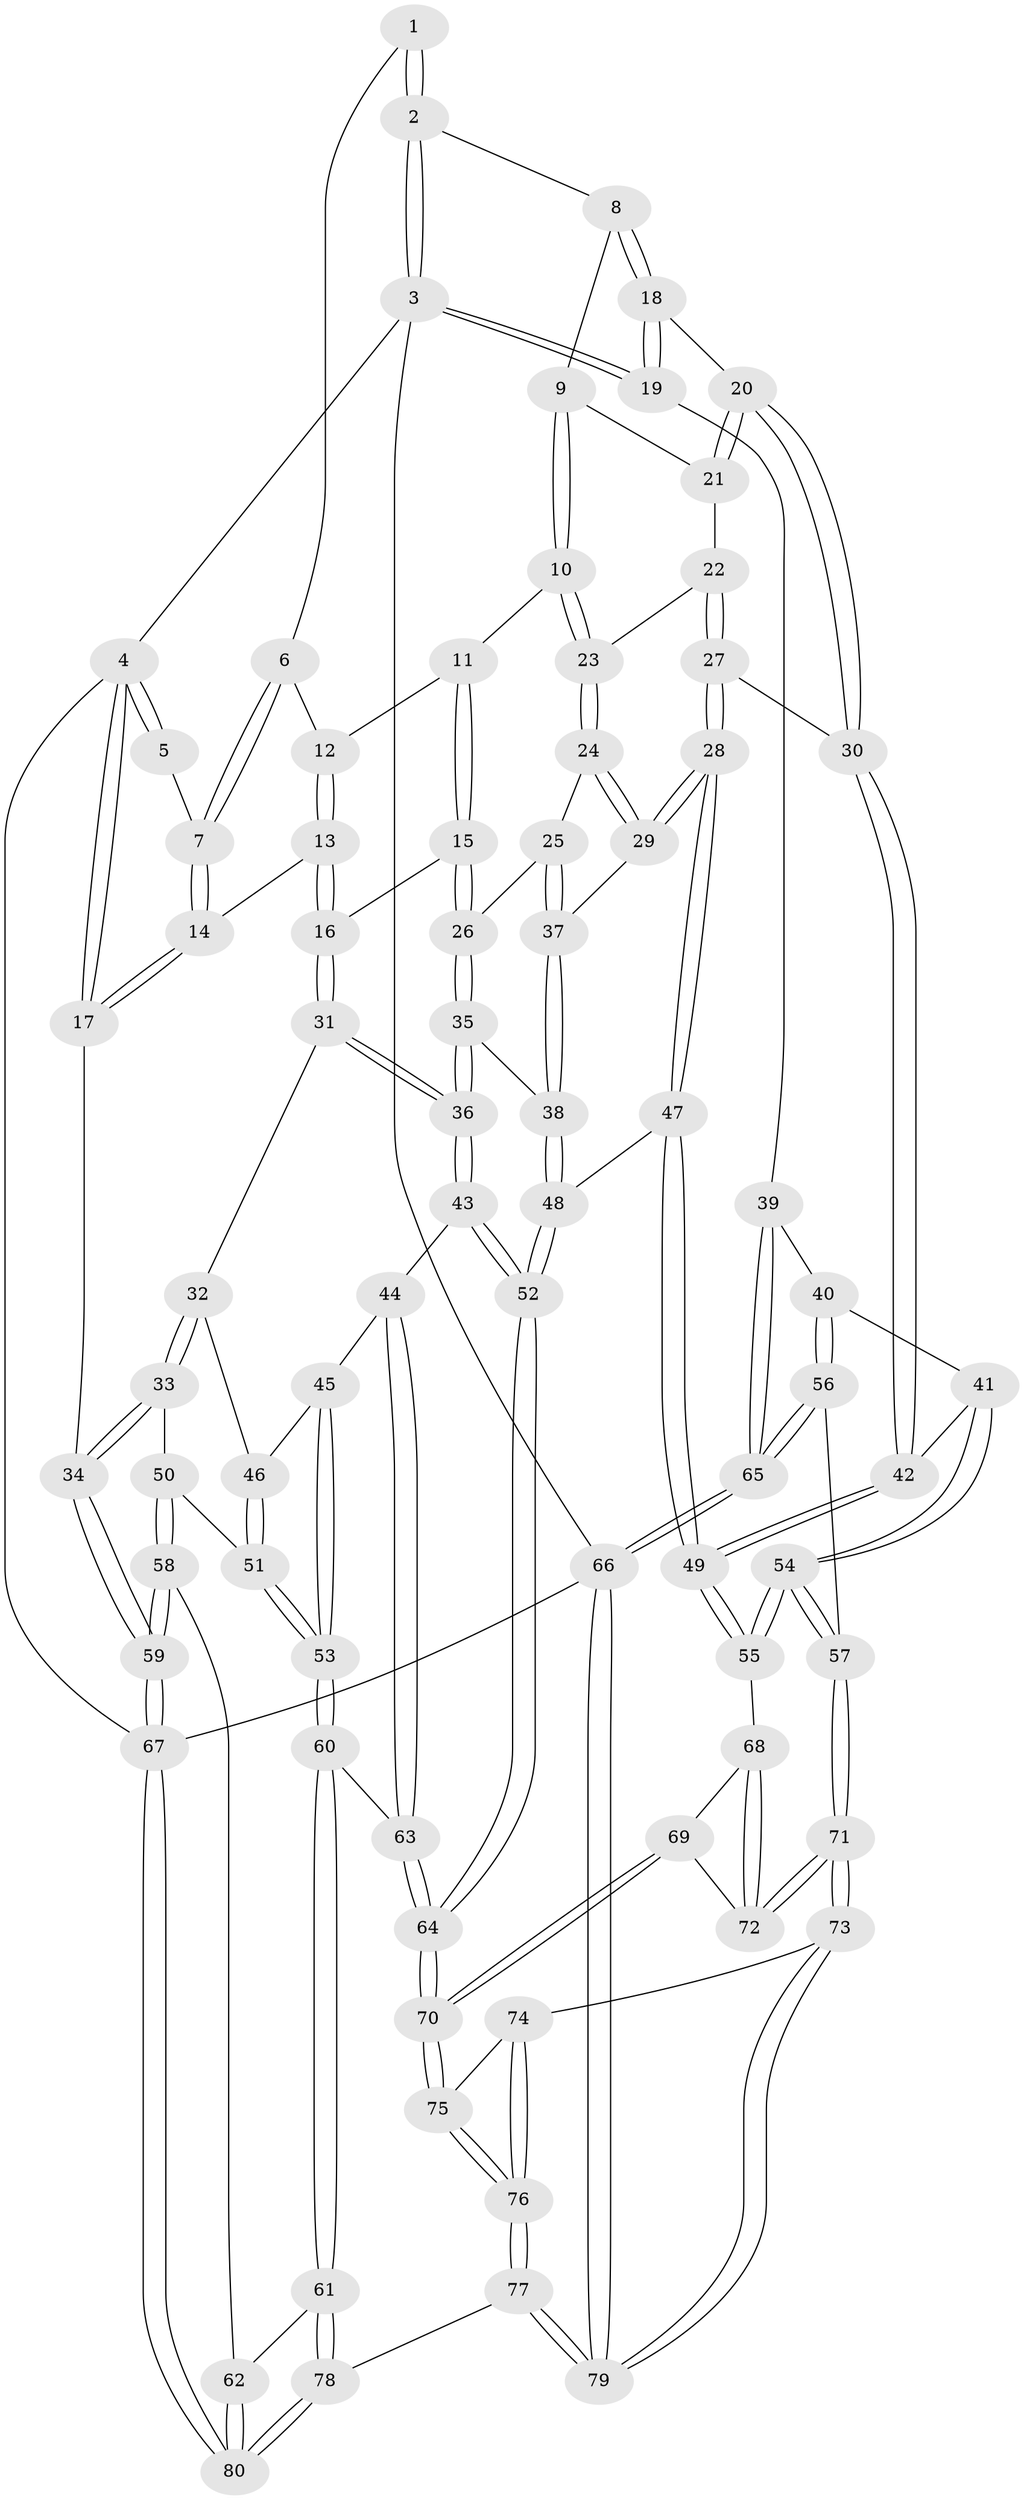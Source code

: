 // Generated by graph-tools (version 1.1) at 2025/03/03/09/25 03:03:18]
// undirected, 80 vertices, 197 edges
graph export_dot {
graph [start="1"]
  node [color=gray90,style=filled];
  1 [pos="+0.5176324043335793+0"];
  2 [pos="+0.6218271538054708+0"];
  3 [pos="+1+0"];
  4 [pos="+0+0"];
  5 [pos="+0.15972615104744792+0"];
  6 [pos="+0.22671837615356008+0.12833882173103986"];
  7 [pos="+0.1172560036006791+0.1371117615628332"];
  8 [pos="+0.6230107122219021+0"];
  9 [pos="+0.6225479312642649+0"];
  10 [pos="+0.5578263223326242+0.12240381837601698"];
  11 [pos="+0.3311811025014694+0.21497014470876633"];
  12 [pos="+0.2962278469298343+0.20864617707997857"];
  13 [pos="+0.2348925797789711+0.3100225051180971"];
  14 [pos="+0.04321862694778305+0.20194038944092138"];
  15 [pos="+0.34794245300798865+0.32301062006387476"];
  16 [pos="+0.24358922610838574+0.3259698416653288"];
  17 [pos="+0+0.2877165515409451"];
  18 [pos="+1+0.2577074140481584"];
  19 [pos="+1+0.26418347344772025"];
  20 [pos="+0.9028986975347962+0.29702331984023234"];
  21 [pos="+0.8126391859211092+0.2371134726786639"];
  22 [pos="+0.7370387282157136+0.3334607331835595"];
  23 [pos="+0.5550611135224208+0.18962755250419455"];
  24 [pos="+0.5436313727628942+0.23654906893728822"];
  25 [pos="+0.41419725919571115+0.32844624229435954"];
  26 [pos="+0.3849223660336926+0.3452121243813796"];
  27 [pos="+0.7434484595622709+0.3984575852092883"];
  28 [pos="+0.6551397951559382+0.44314174273778595"];
  29 [pos="+0.5703912002996511+0.35664436949774897"];
  30 [pos="+0.8376543601462272+0.42104046327936356"];
  31 [pos="+0.2296676259446962+0.40743946819318605"];
  32 [pos="+0.22581079120172065+0.40939682077108064"];
  33 [pos="+0+0.3692732542285881"];
  34 [pos="+0+0.29806168357101376"];
  35 [pos="+0.3702371985649919+0.4402262739784005"];
  36 [pos="+0.32991298163430444+0.4657761775586577"];
  37 [pos="+0.4906545675875755+0.444669934728349"];
  38 [pos="+0.46874690110328043+0.4753657850514927"];
  39 [pos="+1+0.35610120268238166"];
  40 [pos="+0.9606205829639645+0.47274797953189646"];
  41 [pos="+0.8837105521160913+0.47971407430385676"];
  42 [pos="+0.8416859817255051+0.43060699532607877"];
  43 [pos="+0.32019707513860135+0.514450144725026"];
  44 [pos="+0.278138641932415+0.5512104073704059"];
  45 [pos="+0.22070947050249+0.5241753622554217"];
  46 [pos="+0.18291572110809537+0.4969107108048354"];
  47 [pos="+0.6473760829634885+0.5422754459728505"];
  48 [pos="+0.5089767933897068+0.5782343207518262"];
  49 [pos="+0.7020086860165692+0.5920873519577128"];
  50 [pos="+0.12532308021092647+0.5190741819486928"];
  51 [pos="+0.12877948703611036+0.5200644591071653"];
  52 [pos="+0.4596284889227823+0.6523749852482544"];
  53 [pos="+0.170540194757108+0.6072768691972406"];
  54 [pos="+0.8589051814685654+0.682039125807911"];
  55 [pos="+0.7141478606454751+0.6109118253440543"];
  56 [pos="+1+0.7454802810893696"];
  57 [pos="+0.8758653453081064+0.7045844521193148"];
  58 [pos="+0+0.7993070663055027"];
  59 [pos="+0+0.8311687993274534"];
  60 [pos="+0.21555619680350868+0.7366962625919709"];
  61 [pos="+0.1675512599423228+0.7681242845884281"];
  62 [pos="+0.0866736568476819+0.7860244849434169"];
  63 [pos="+0.22034505382585096+0.7352727647361926"];
  64 [pos="+0.43787958571771146+0.7541870174630154"];
  65 [pos="+1+0.8331696862967727"];
  66 [pos="+1+1"];
  67 [pos="+0+1"];
  68 [pos="+0.6548182862724371+0.6865172058956334"];
  69 [pos="+0.5799680959935256+0.726470343083468"];
  70 [pos="+0.449266600459846+0.7683662069724121"];
  71 [pos="+0.7346551160257672+0.8557354463471064"];
  72 [pos="+0.6910490640604077+0.7889543220262796"];
  73 [pos="+0.7228462564097056+0.8797341692804129"];
  74 [pos="+0.7186561669847933+0.8790383428756327"];
  75 [pos="+0.45501216782287185+0.784729611144334"];
  76 [pos="+0.4409457409777144+0.9973912313174426"];
  77 [pos="+0.4045325714225832+1"];
  78 [pos="+0.385711538034107+1"];
  79 [pos="+0.831627797829612+1"];
  80 [pos="+0.28971966117677433+1"];
  1 -- 2;
  1 -- 2;
  1 -- 6;
  2 -- 3;
  2 -- 3;
  2 -- 8;
  3 -- 4;
  3 -- 19;
  3 -- 19;
  3 -- 66;
  4 -- 5;
  4 -- 5;
  4 -- 17;
  4 -- 17;
  4 -- 67;
  5 -- 7;
  6 -- 7;
  6 -- 7;
  6 -- 12;
  7 -- 14;
  7 -- 14;
  8 -- 9;
  8 -- 18;
  8 -- 18;
  9 -- 10;
  9 -- 10;
  9 -- 21;
  10 -- 11;
  10 -- 23;
  10 -- 23;
  11 -- 12;
  11 -- 15;
  11 -- 15;
  12 -- 13;
  12 -- 13;
  13 -- 14;
  13 -- 16;
  13 -- 16;
  14 -- 17;
  14 -- 17;
  15 -- 16;
  15 -- 26;
  15 -- 26;
  16 -- 31;
  16 -- 31;
  17 -- 34;
  18 -- 19;
  18 -- 19;
  18 -- 20;
  19 -- 39;
  20 -- 21;
  20 -- 21;
  20 -- 30;
  20 -- 30;
  21 -- 22;
  22 -- 23;
  22 -- 27;
  22 -- 27;
  23 -- 24;
  23 -- 24;
  24 -- 25;
  24 -- 29;
  24 -- 29;
  25 -- 26;
  25 -- 37;
  25 -- 37;
  26 -- 35;
  26 -- 35;
  27 -- 28;
  27 -- 28;
  27 -- 30;
  28 -- 29;
  28 -- 29;
  28 -- 47;
  28 -- 47;
  29 -- 37;
  30 -- 42;
  30 -- 42;
  31 -- 32;
  31 -- 36;
  31 -- 36;
  32 -- 33;
  32 -- 33;
  32 -- 46;
  33 -- 34;
  33 -- 34;
  33 -- 50;
  34 -- 59;
  34 -- 59;
  35 -- 36;
  35 -- 36;
  35 -- 38;
  36 -- 43;
  36 -- 43;
  37 -- 38;
  37 -- 38;
  38 -- 48;
  38 -- 48;
  39 -- 40;
  39 -- 65;
  39 -- 65;
  40 -- 41;
  40 -- 56;
  40 -- 56;
  41 -- 42;
  41 -- 54;
  41 -- 54;
  42 -- 49;
  42 -- 49;
  43 -- 44;
  43 -- 52;
  43 -- 52;
  44 -- 45;
  44 -- 63;
  44 -- 63;
  45 -- 46;
  45 -- 53;
  45 -- 53;
  46 -- 51;
  46 -- 51;
  47 -- 48;
  47 -- 49;
  47 -- 49;
  48 -- 52;
  48 -- 52;
  49 -- 55;
  49 -- 55;
  50 -- 51;
  50 -- 58;
  50 -- 58;
  51 -- 53;
  51 -- 53;
  52 -- 64;
  52 -- 64;
  53 -- 60;
  53 -- 60;
  54 -- 55;
  54 -- 55;
  54 -- 57;
  54 -- 57;
  55 -- 68;
  56 -- 57;
  56 -- 65;
  56 -- 65;
  57 -- 71;
  57 -- 71;
  58 -- 59;
  58 -- 59;
  58 -- 62;
  59 -- 67;
  59 -- 67;
  60 -- 61;
  60 -- 61;
  60 -- 63;
  61 -- 62;
  61 -- 78;
  61 -- 78;
  62 -- 80;
  62 -- 80;
  63 -- 64;
  63 -- 64;
  64 -- 70;
  64 -- 70;
  65 -- 66;
  65 -- 66;
  66 -- 79;
  66 -- 79;
  66 -- 67;
  67 -- 80;
  67 -- 80;
  68 -- 69;
  68 -- 72;
  68 -- 72;
  69 -- 70;
  69 -- 70;
  69 -- 72;
  70 -- 75;
  70 -- 75;
  71 -- 72;
  71 -- 72;
  71 -- 73;
  71 -- 73;
  73 -- 74;
  73 -- 79;
  73 -- 79;
  74 -- 75;
  74 -- 76;
  74 -- 76;
  75 -- 76;
  75 -- 76;
  76 -- 77;
  76 -- 77;
  77 -- 78;
  77 -- 79;
  77 -- 79;
  78 -- 80;
  78 -- 80;
}
